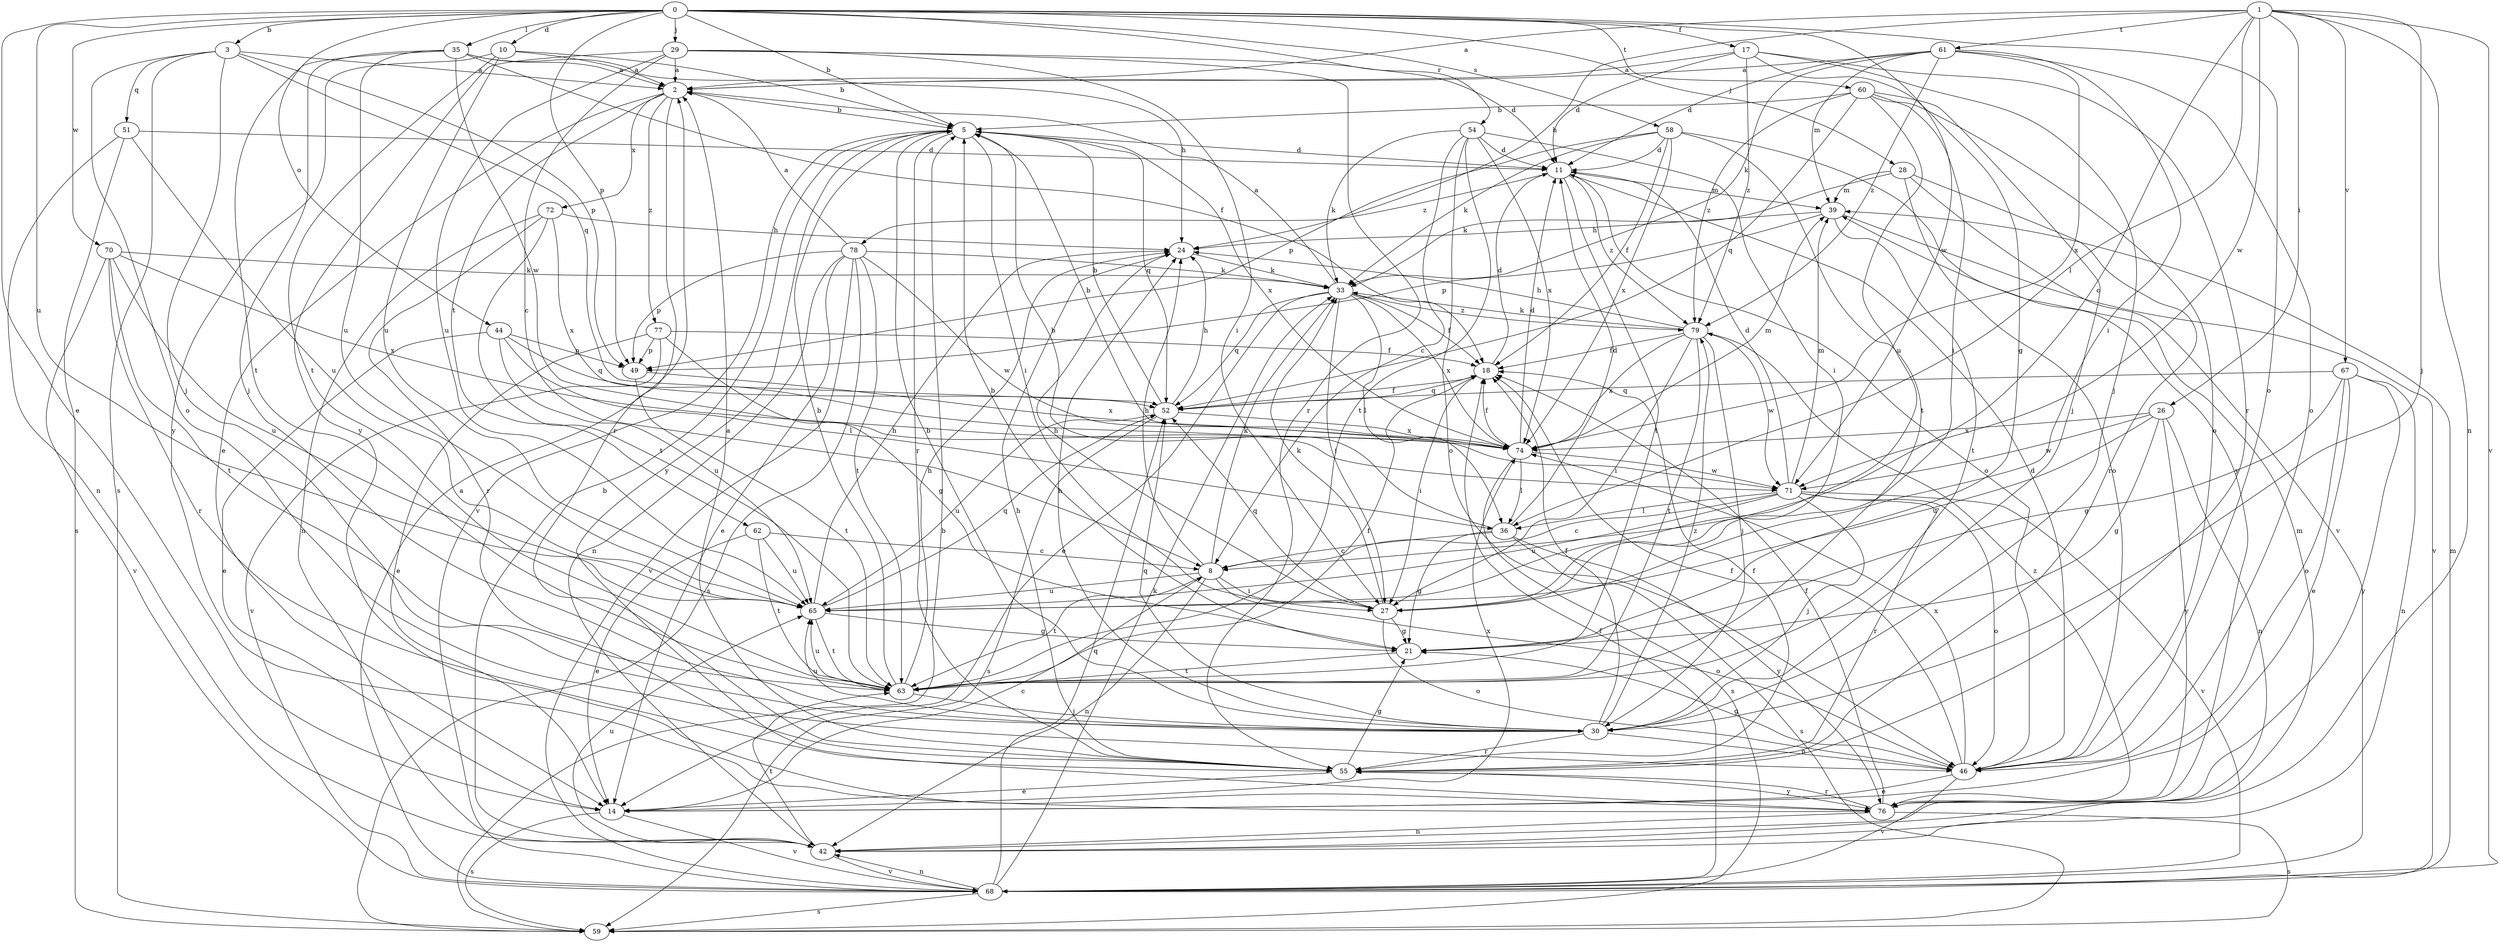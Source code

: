 strict digraph  {
0;
1;
2;
3;
5;
8;
10;
11;
14;
17;
18;
21;
24;
26;
27;
28;
29;
30;
33;
35;
36;
39;
42;
44;
46;
49;
51;
52;
54;
55;
58;
59;
60;
61;
62;
63;
65;
67;
68;
70;
71;
72;
74;
76;
77;
78;
79;
0 -> 3  [label=b];
0 -> 5  [label=b];
0 -> 10  [label=d];
0 -> 14  [label=e];
0 -> 17  [label=f];
0 -> 28  [label=j];
0 -> 29  [label=j];
0 -> 35  [label=l];
0 -> 44  [label=o];
0 -> 46  [label=o];
0 -> 49  [label=p];
0 -> 54  [label=r];
0 -> 58  [label=s];
0 -> 60  [label=t];
0 -> 65  [label=u];
0 -> 70  [label=w];
0 -> 71  [label=w];
1 -> 2  [label=a];
1 -> 8  [label=c];
1 -> 24  [label=h];
1 -> 26  [label=i];
1 -> 30  [label=j];
1 -> 36  [label=l];
1 -> 42  [label=n];
1 -> 61  [label=t];
1 -> 67  [label=v];
1 -> 68  [label=v];
1 -> 71  [label=w];
2 -> 5  [label=b];
2 -> 14  [label=e];
2 -> 55  [label=r];
2 -> 62  [label=t];
2 -> 72  [label=x];
2 -> 77  [label=z];
3 -> 2  [label=a];
3 -> 30  [label=j];
3 -> 46  [label=o];
3 -> 49  [label=p];
3 -> 51  [label=q];
3 -> 52  [label=q];
3 -> 59  [label=s];
5 -> 11  [label=d];
5 -> 27  [label=i];
5 -> 52  [label=q];
5 -> 55  [label=r];
5 -> 68  [label=v];
5 -> 74  [label=x];
5 -> 76  [label=y];
8 -> 24  [label=h];
8 -> 27  [label=i];
8 -> 33  [label=k];
8 -> 42  [label=n];
8 -> 46  [label=o];
8 -> 63  [label=t];
8 -> 65  [label=u];
10 -> 2  [label=a];
10 -> 5  [label=b];
10 -> 63  [label=t];
10 -> 65  [label=u];
10 -> 76  [label=y];
11 -> 39  [label=m];
11 -> 46  [label=o];
11 -> 63  [label=t];
11 -> 78  [label=z];
11 -> 79  [label=z];
14 -> 8  [label=c];
14 -> 59  [label=s];
14 -> 68  [label=v];
14 -> 74  [label=x];
17 -> 2  [label=a];
17 -> 11  [label=d];
17 -> 21  [label=g];
17 -> 30  [label=j];
17 -> 55  [label=r];
17 -> 79  [label=z];
18 -> 11  [label=d];
18 -> 27  [label=i];
18 -> 52  [label=q];
21 -> 5  [label=b];
21 -> 63  [label=t];
24 -> 33  [label=k];
26 -> 21  [label=g];
26 -> 42  [label=n];
26 -> 65  [label=u];
26 -> 71  [label=w];
26 -> 74  [label=x];
26 -> 76  [label=y];
27 -> 21  [label=g];
27 -> 24  [label=h];
27 -> 33  [label=k];
27 -> 46  [label=o];
27 -> 52  [label=q];
28 -> 33  [label=k];
28 -> 39  [label=m];
28 -> 46  [label=o];
28 -> 55  [label=r];
28 -> 68  [label=v];
29 -> 2  [label=a];
29 -> 8  [label=c];
29 -> 11  [label=d];
29 -> 27  [label=i];
29 -> 55  [label=r];
29 -> 65  [label=u];
29 -> 76  [label=y];
30 -> 5  [label=b];
30 -> 18  [label=f];
30 -> 24  [label=h];
30 -> 46  [label=o];
30 -> 52  [label=q];
30 -> 55  [label=r];
30 -> 65  [label=u];
30 -> 79  [label=z];
33 -> 2  [label=a];
33 -> 14  [label=e];
33 -> 18  [label=f];
33 -> 27  [label=i];
33 -> 36  [label=l];
33 -> 52  [label=q];
33 -> 74  [label=x];
33 -> 79  [label=z];
35 -> 2  [label=a];
35 -> 18  [label=f];
35 -> 24  [label=h];
35 -> 30  [label=j];
35 -> 63  [label=t];
35 -> 65  [label=u];
35 -> 71  [label=w];
36 -> 5  [label=b];
36 -> 8  [label=c];
36 -> 11  [label=d];
36 -> 21  [label=g];
36 -> 59  [label=s];
36 -> 76  [label=y];
39 -> 24  [label=h];
39 -> 49  [label=p];
39 -> 63  [label=t];
39 -> 68  [label=v];
42 -> 5  [label=b];
42 -> 39  [label=m];
42 -> 63  [label=t];
42 -> 65  [label=u];
42 -> 68  [label=v];
44 -> 14  [label=e];
44 -> 36  [label=l];
44 -> 49  [label=p];
44 -> 52  [label=q];
44 -> 65  [label=u];
46 -> 11  [label=d];
46 -> 14  [label=e];
46 -> 18  [label=f];
46 -> 21  [label=g];
46 -> 68  [label=v];
46 -> 74  [label=x];
49 -> 63  [label=t];
49 -> 74  [label=x];
51 -> 11  [label=d];
51 -> 42  [label=n];
51 -> 59  [label=s];
51 -> 65  [label=u];
52 -> 5  [label=b];
52 -> 18  [label=f];
52 -> 24  [label=h];
52 -> 59  [label=s];
52 -> 65  [label=u];
52 -> 74  [label=x];
54 -> 8  [label=c];
54 -> 11  [label=d];
54 -> 27  [label=i];
54 -> 33  [label=k];
54 -> 46  [label=o];
54 -> 63  [label=t];
54 -> 74  [label=x];
55 -> 2  [label=a];
55 -> 14  [label=e];
55 -> 18  [label=f];
55 -> 21  [label=g];
55 -> 24  [label=h];
55 -> 76  [label=y];
58 -> 11  [label=d];
58 -> 18  [label=f];
58 -> 33  [label=k];
58 -> 49  [label=p];
58 -> 63  [label=t];
58 -> 74  [label=x];
58 -> 76  [label=y];
59 -> 5  [label=b];
60 -> 5  [label=b];
60 -> 27  [label=i];
60 -> 30  [label=j];
60 -> 46  [label=o];
60 -> 52  [label=q];
60 -> 65  [label=u];
60 -> 79  [label=z];
61 -> 2  [label=a];
61 -> 11  [label=d];
61 -> 27  [label=i];
61 -> 33  [label=k];
61 -> 39  [label=m];
61 -> 46  [label=o];
61 -> 74  [label=x];
61 -> 79  [label=z];
62 -> 8  [label=c];
62 -> 14  [label=e];
62 -> 63  [label=t];
62 -> 65  [label=u];
63 -> 5  [label=b];
63 -> 18  [label=f];
63 -> 24  [label=h];
63 -> 30  [label=j];
63 -> 65  [label=u];
65 -> 21  [label=g];
65 -> 24  [label=h];
65 -> 52  [label=q];
65 -> 63  [label=t];
67 -> 14  [label=e];
67 -> 21  [label=g];
67 -> 42  [label=n];
67 -> 46  [label=o];
67 -> 52  [label=q];
67 -> 76  [label=y];
68 -> 2  [label=a];
68 -> 18  [label=f];
68 -> 33  [label=k];
68 -> 39  [label=m];
68 -> 42  [label=n];
68 -> 52  [label=q];
68 -> 59  [label=s];
70 -> 33  [label=k];
70 -> 55  [label=r];
70 -> 63  [label=t];
70 -> 65  [label=u];
70 -> 68  [label=v];
70 -> 74  [label=x];
71 -> 8  [label=c];
71 -> 11  [label=d];
71 -> 30  [label=j];
71 -> 36  [label=l];
71 -> 39  [label=m];
71 -> 46  [label=o];
71 -> 55  [label=r];
71 -> 65  [label=u];
71 -> 68  [label=v];
72 -> 24  [label=h];
72 -> 42  [label=n];
72 -> 55  [label=r];
72 -> 63  [label=t];
72 -> 74  [label=x];
74 -> 5  [label=b];
74 -> 11  [label=d];
74 -> 18  [label=f];
74 -> 36  [label=l];
74 -> 39  [label=m];
74 -> 59  [label=s];
74 -> 71  [label=w];
76 -> 18  [label=f];
76 -> 42  [label=n];
76 -> 55  [label=r];
76 -> 59  [label=s];
76 -> 79  [label=z];
77 -> 14  [label=e];
77 -> 18  [label=f];
77 -> 21  [label=g];
77 -> 49  [label=p];
77 -> 68  [label=v];
78 -> 2  [label=a];
78 -> 14  [label=e];
78 -> 33  [label=k];
78 -> 42  [label=n];
78 -> 49  [label=p];
78 -> 59  [label=s];
78 -> 63  [label=t];
78 -> 68  [label=v];
78 -> 71  [label=w];
79 -> 18  [label=f];
79 -> 24  [label=h];
79 -> 27  [label=i];
79 -> 30  [label=j];
79 -> 33  [label=k];
79 -> 63  [label=t];
79 -> 71  [label=w];
79 -> 74  [label=x];
}
